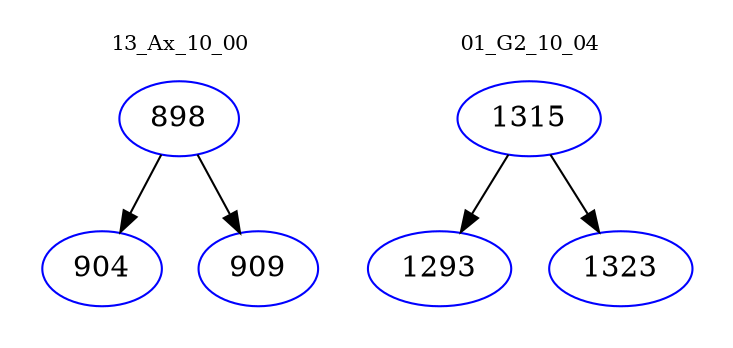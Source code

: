 digraph{
subgraph cluster_0 {
color = white
label = "13_Ax_10_00";
fontsize=10;
T0_898 [label="898", color="blue"]
T0_898 -> T0_904 [color="black"]
T0_904 [label="904", color="blue"]
T0_898 -> T0_909 [color="black"]
T0_909 [label="909", color="blue"]
}
subgraph cluster_1 {
color = white
label = "01_G2_10_04";
fontsize=10;
T1_1315 [label="1315", color="blue"]
T1_1315 -> T1_1293 [color="black"]
T1_1293 [label="1293", color="blue"]
T1_1315 -> T1_1323 [color="black"]
T1_1323 [label="1323", color="blue"]
}
}
